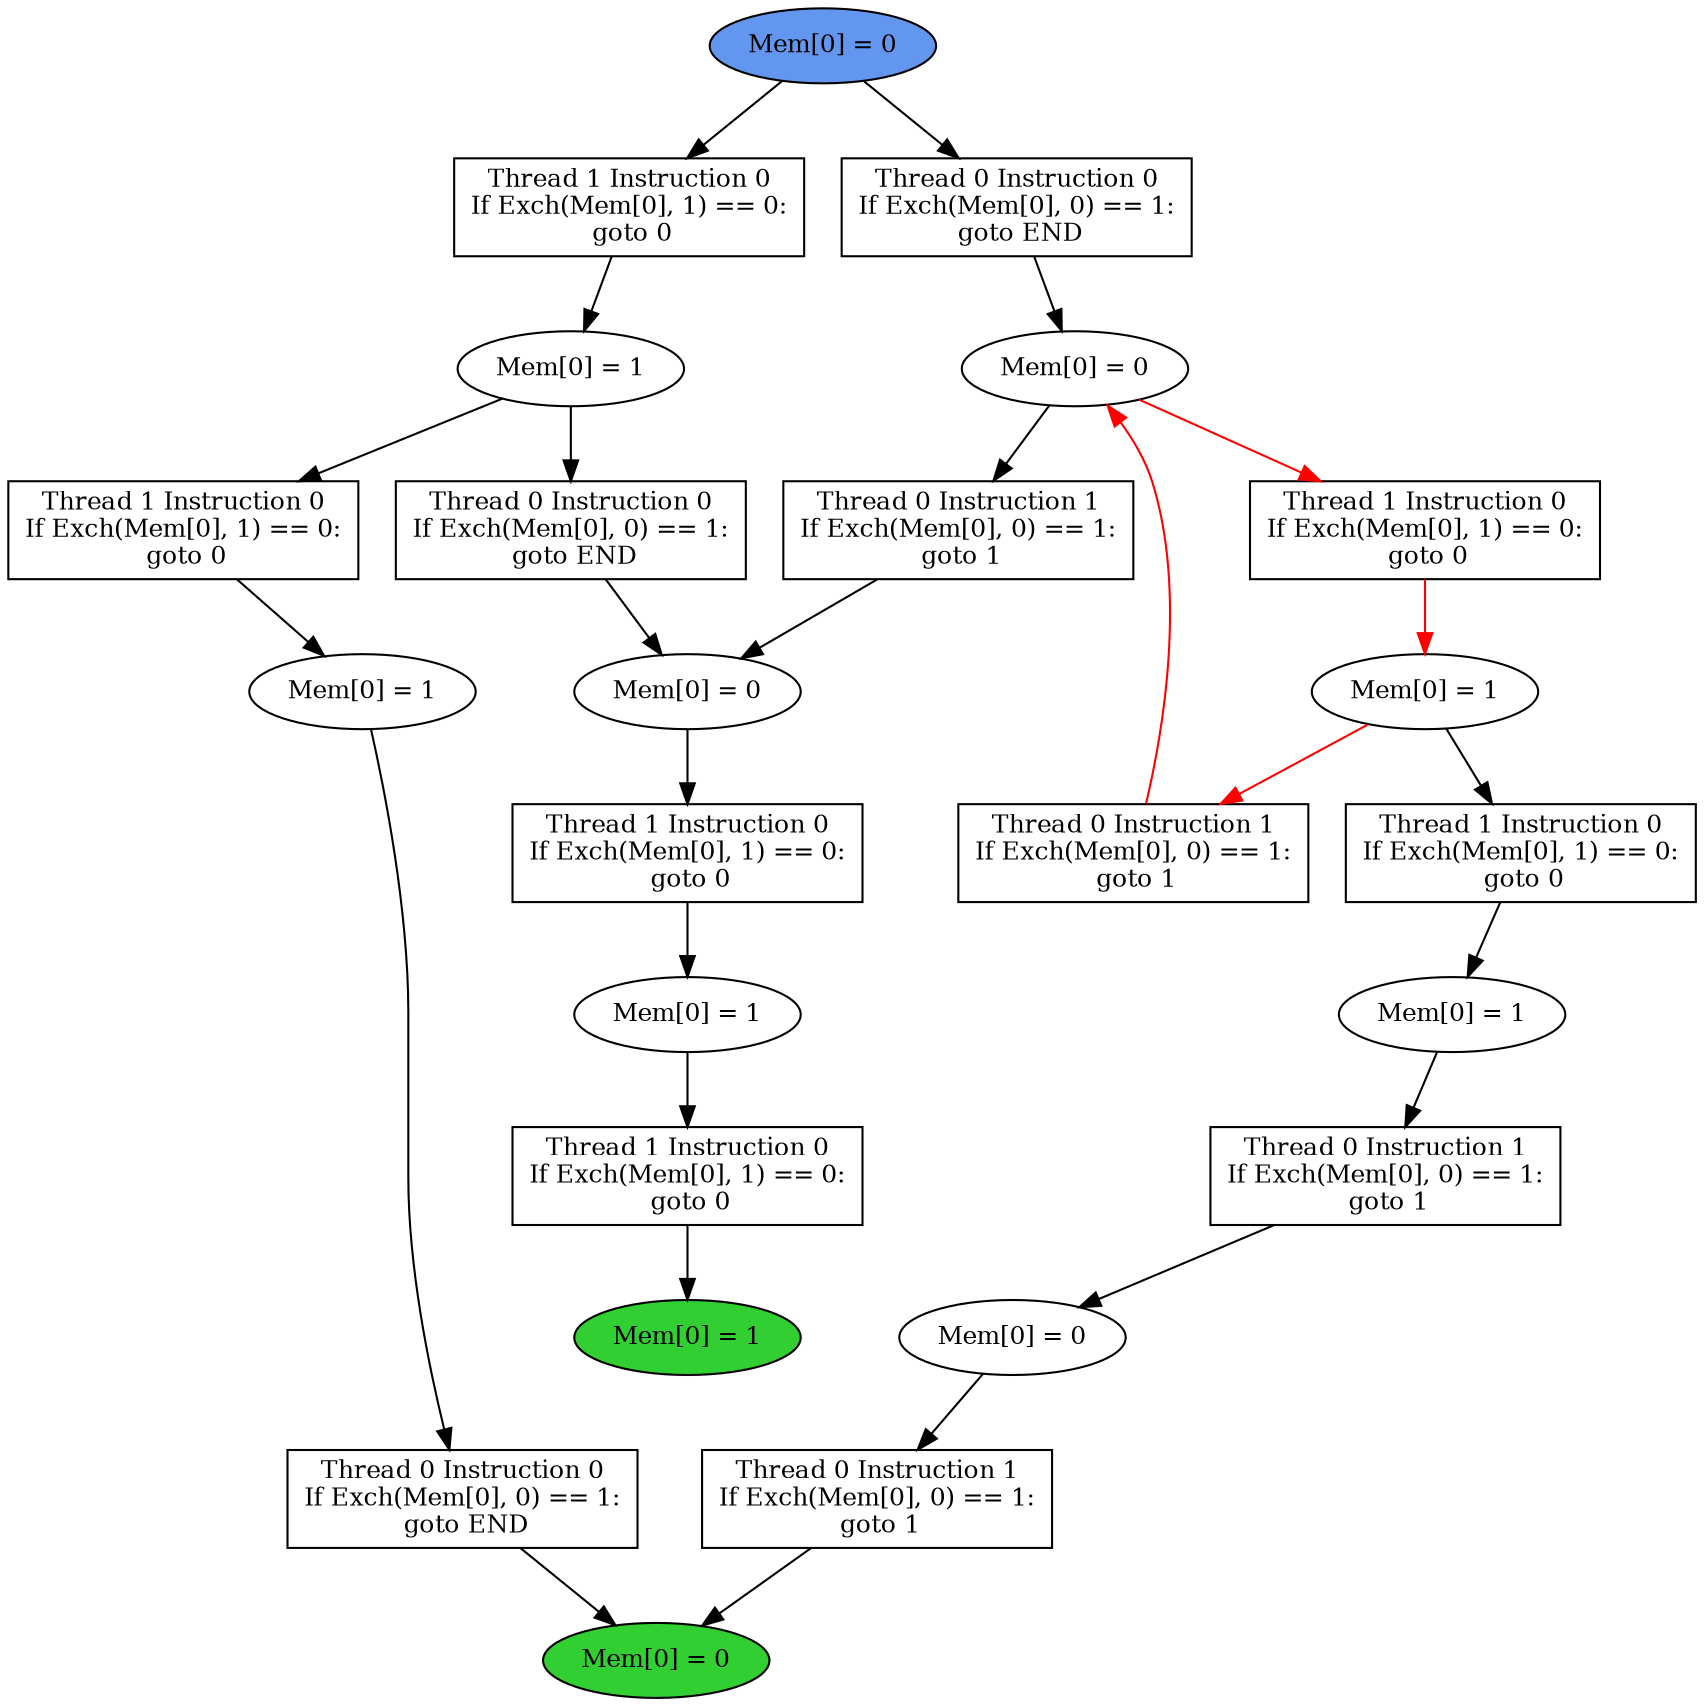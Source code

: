 digraph "graph" {
graph [fontsize=12]
node [fontsize=12]
edge [fontsize=12]
rankdir=TB;
"N21" -> "N15" [uuid = "<A0, END0>", color = "#000000", fontcolor = "#ffffff", style = "solid", label = "", dir = "forward", weight = "1"]
"N23" -> "N22" [uuid = "<A1, S7>", color = "#000000", fontcolor = "#ffffff", style = "solid", label = "", dir = "forward", weight = "1"]
"N20" -> "N19" [uuid = "<A2, S2>", color = "#000000", fontcolor = "#ffffff", style = "solid", label = "", dir = "forward", weight = "1"]
"N11" -> "N10" [uuid = "<A3, S1>", color = "#000000", fontcolor = "#ffffff", style = "solid", label = "", dir = "forward", weight = "1"]
"N31" -> "N30" [uuid = "<A4, S0>", color = "#ff0000", fontcolor = "#ffffff", style = "solid", label = "", dir = "forward", weight = "1"]
"N32" -> "N29" [uuid = "<A5, S6>", color = "#ff0000", fontcolor = "#ffffff", style = "solid", label = "", dir = "back", weight = "1"]
"N14" -> "N12" [uuid = "<A6, S5>", color = "#000000", fontcolor = "#ffffff", style = "solid", label = "", dir = "forward", weight = "1"]
"N16" -> "N15" [uuid = "<A7, END0>", color = "#000000", fontcolor = "#ffffff", style = "solid", label = "", dir = "forward", weight = "1"]
"N33" -> "N32" [uuid = "<A8, S6>", color = "#000000", fontcolor = "#ffffff", style = "solid", label = "", dir = "forward", weight = "1"]
"N13" -> "N12" [uuid = "<A9, S5>", color = "#000000", fontcolor = "#ffffff", style = "solid", label = "", dir = "forward", weight = "1"]
"N9" -> "N8" [uuid = "<A10, END1>", color = "#000000", fontcolor = "#ffffff", style = "solid", label = "", dir = "forward", weight = "1"]
"N25" -> "N24" [uuid = "<A11, S4>", color = "#000000", fontcolor = "#ffffff", style = "solid", label = "", dir = "forward", weight = "1"]
"N18" -> "N17" [uuid = "<A12, S3>", color = "#000000", fontcolor = "#ffffff", style = "solid", label = "", dir = "forward", weight = "1"]
"N22" -> "N21" [uuid = "<A0, S7>", color = "#000000", fontcolor = "#ffffff", style = "solid", label = "", dir = "forward", weight = "1"]
"N24" -> "N23" [uuid = "<A1, S4>", color = "#000000", fontcolor = "#ffffff", style = "solid", label = "", dir = "forward", weight = "1"]
"N34" -> "N20" [uuid = "<A2, START$0>", color = "#000000", fontcolor = "#ffffff", style = "solid", label = "", dir = "forward", weight = "1"]
"N12" -> "N11" [uuid = "<A3, S5>", color = "#000000", fontcolor = "#ffffff", style = "solid", label = "", dir = "forward", weight = "1"]
"N32" -> "N31" [uuid = "<A4, S6>", color = "#ff0000", fontcolor = "#ffffff", style = "solid", label = "", dir = "forward", weight = "1"]
"N30" -> "N29" [uuid = "<A5, S0>", color = "#ff0000", fontcolor = "#ffffff", style = "solid", label = "", dir = "forward", weight = "1"]
"N32" -> "N14" [uuid = "<A6, S6>", color = "#000000", fontcolor = "#ffffff", style = "solid", label = "", dir = "forward", weight = "1"]
"N17" -> "N16" [uuid = "<A7, S3>", color = "#000000", fontcolor = "#ffffff", style = "solid", label = "", dir = "forward", weight = "1"]
"N34" -> "N33" [uuid = "<A8, START$0>", color = "#000000", fontcolor = "#ffffff", style = "solid", label = "", dir = "forward", weight = "1"]
"N19" -> "N13" [uuid = "<A9, S2>", color = "#000000", fontcolor = "#ffffff", style = "solid", label = "", dir = "forward", weight = "1"]
"N10" -> "N9" [uuid = "<A10, S1>", color = "#000000", fontcolor = "#ffffff", style = "solid", label = "", dir = "forward", weight = "1"]
"N30" -> "N25" [uuid = "<A11, S0>", color = "#000000", fontcolor = "#ffffff", style = "solid", label = "", dir = "forward", weight = "1"]
"N19" -> "N18" [uuid = "<A12, S2>", color = "#000000", fontcolor = "#ffffff", style = "solid", label = "", dir = "forward", weight = "1"]
"N8" [uuid="END1", label="Mem[0] = 1", fillcolor = "#31cf31", fontcolor = "#000000", shape = "ellipse", style = "filled, solid"]
"N9" [uuid="A10", label="Thread 1 Instruction 0
If Exch(Mem[0], 1) == 0:
 goto 0", fillcolor = "#ffffff", fontcolor = "#000000", shape = "box", style = "filled, solid"]
"N10" [uuid="S1", label="Mem[0] = 1", fillcolor = "#ffffff", fontcolor = "#000000", shape = "ellipse", style = "filled, solid"]
"N11" [uuid="A3", label="Thread 1 Instruction 0
If Exch(Mem[0], 1) == 0:
 goto 0", fillcolor = "#ffffff", fontcolor = "#000000", shape = "box", style = "filled, solid"]
"N12" [uuid="S5", label="Mem[0] = 0", fillcolor = "#ffffff", fontcolor = "#000000", shape = "ellipse", style = "filled, solid"]
"N13" [uuid="A9", label="Thread 0 Instruction 0
If Exch(Mem[0], 0) == 1:
 goto END", fillcolor = "#ffffff", fontcolor = "#000000", shape = "box", style = "filled, solid"]
"N14" [uuid="A6", label="Thread 0 Instruction 1
If Exch(Mem[0], 0) == 1:
 goto 1", fillcolor = "#ffffff", fontcolor = "#000000", shape = "box", style = "filled, solid"]
"N15" [uuid="END0", label="Mem[0] = 0", fillcolor = "#31cf31", fontcolor = "#000000", shape = "ellipse", style = "filled, solid"]
"N16" [uuid="A7", label="Thread 0 Instruction 0
If Exch(Mem[0], 0) == 1:
 goto END", fillcolor = "#ffffff", fontcolor = "#000000", shape = "box", style = "filled, solid"]
"N17" [uuid="S3", label="Mem[0] = 1", fillcolor = "#ffffff", fontcolor = "#000000", shape = "ellipse", style = "filled, solid"]
"N18" [uuid="A12", label="Thread 1 Instruction 0
If Exch(Mem[0], 1) == 0:
 goto 0", fillcolor = "#ffffff", fontcolor = "#000000", shape = "box", style = "filled, solid"]
"N19" [uuid="S2", label="Mem[0] = 1", fillcolor = "#ffffff", fontcolor = "#000000", shape = "ellipse", style = "filled, solid"]
"N20" [uuid="A2", label="Thread 1 Instruction 0
If Exch(Mem[0], 1) == 0:
 goto 0", fillcolor = "#ffffff", fontcolor = "#000000", shape = "box", style = "filled, solid"]
"N21" [uuid="A0", label="Thread 0 Instruction 1
If Exch(Mem[0], 0) == 1:
 goto 1", fillcolor = "#ffffff", fontcolor = "#000000", shape = "box", style = "filled, solid"]
"N22" [uuid="S7", label="Mem[0] = 0", fillcolor = "#ffffff", fontcolor = "#000000", shape = "ellipse", style = "filled, solid"]
"N23" [uuid="A1", label="Thread 0 Instruction 1
If Exch(Mem[0], 0) == 1:
 goto 1", fillcolor = "#ffffff", fontcolor = "#000000", shape = "box", style = "filled, solid"]
"N24" [uuid="S4", label="Mem[0] = 1", fillcolor = "#ffffff", fontcolor = "#000000", shape = "ellipse", style = "filled, solid"]
"N25" [uuid="A11", label="Thread 1 Instruction 0
If Exch(Mem[0], 1) == 0:
 goto 0", fillcolor = "#ffffff", fontcolor = "#000000", shape = "box", style = "filled, solid"]
"N29" [uuid="A5", label="Thread 0 Instruction 1
If Exch(Mem[0], 0) == 1:
 goto 1", fillcolor = "#ffffff", fontcolor = "#000000", shape = "box", style = "filled, solid"]
"N30" [uuid="S0", label="Mem[0] = 1", fillcolor = "#ffffff", fontcolor = "#000000", shape = "ellipse", style = "filled, solid"]
"N31" [uuid="A4", label="Thread 1 Instruction 0
If Exch(Mem[0], 1) == 0:
 goto 0", fillcolor = "#ffffff", fontcolor = "#000000", shape = "box", style = "filled, solid"]
"N32" [uuid="S6", label="Mem[0] = 0", fillcolor = "#ffffff", fontcolor = "#000000", shape = "ellipse", style = "filled, solid"]
"N33" [uuid="A8", label="Thread 0 Instruction 0
If Exch(Mem[0], 0) == 1:
 goto END", fillcolor = "#ffffff", fontcolor = "#000000", shape = "box", style = "filled, solid"]
"N34" [uuid="START$0", label="Mem[0] = 0", fillcolor = "#6396ef", fontcolor = "#000000", shape = "ellipse", style = "filled, solid"]
}